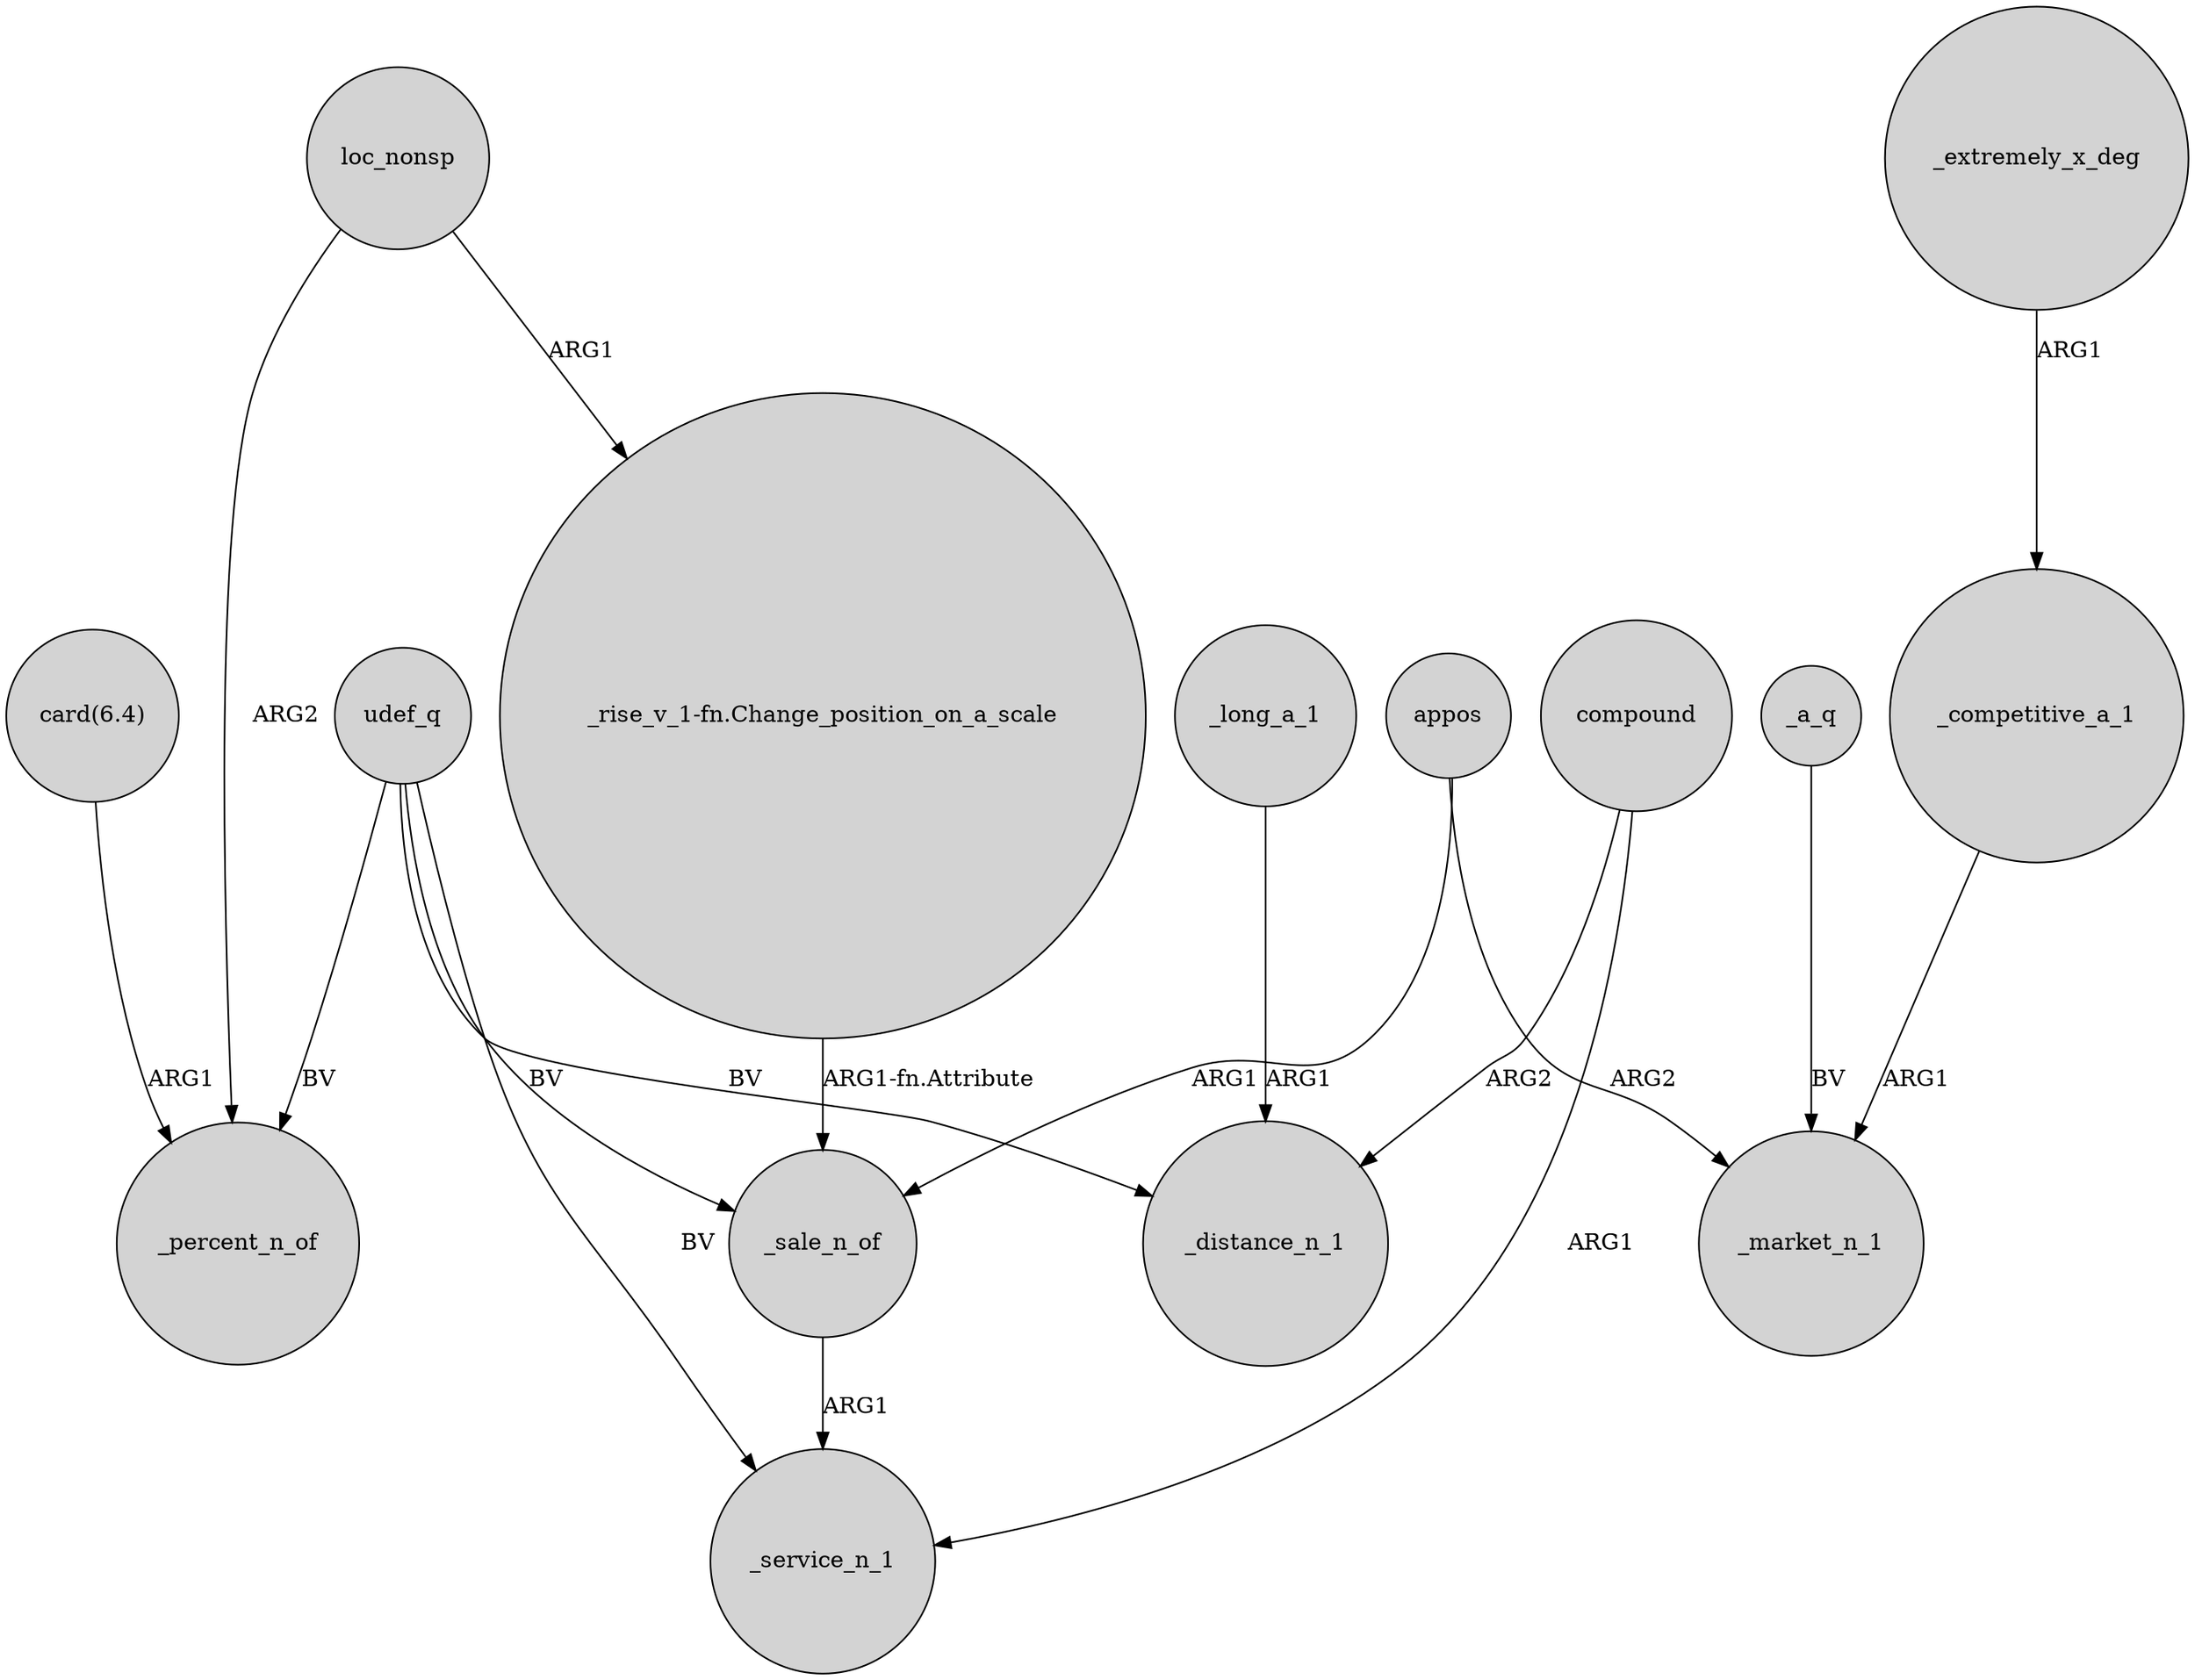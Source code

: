 digraph {
	node [shape=circle style=filled]
	"_rise_v_1-fn.Change_position_on_a_scale" -> _sale_n_of [label="ARG1-fn.Attribute"]
	udef_q -> _percent_n_of [label=BV]
	_extremely_x_deg -> _competitive_a_1 [label=ARG1]
	udef_q -> _service_n_1 [label=BV]
	_long_a_1 -> _distance_n_1 [label=ARG1]
	_sale_n_of -> _service_n_1 [label=ARG1]
	_a_q -> _market_n_1 [label=BV]
	udef_q -> _sale_n_of [label=BV]
	udef_q -> _distance_n_1 [label=BV]
	"card(6.4)" -> _percent_n_of [label=ARG1]
	compound -> _service_n_1 [label=ARG1]
	_competitive_a_1 -> _market_n_1 [label=ARG1]
	appos -> _market_n_1 [label=ARG2]
	appos -> _sale_n_of [label=ARG1]
	compound -> _distance_n_1 [label=ARG2]
	loc_nonsp -> "_rise_v_1-fn.Change_position_on_a_scale" [label=ARG1]
	loc_nonsp -> _percent_n_of [label=ARG2]
}
